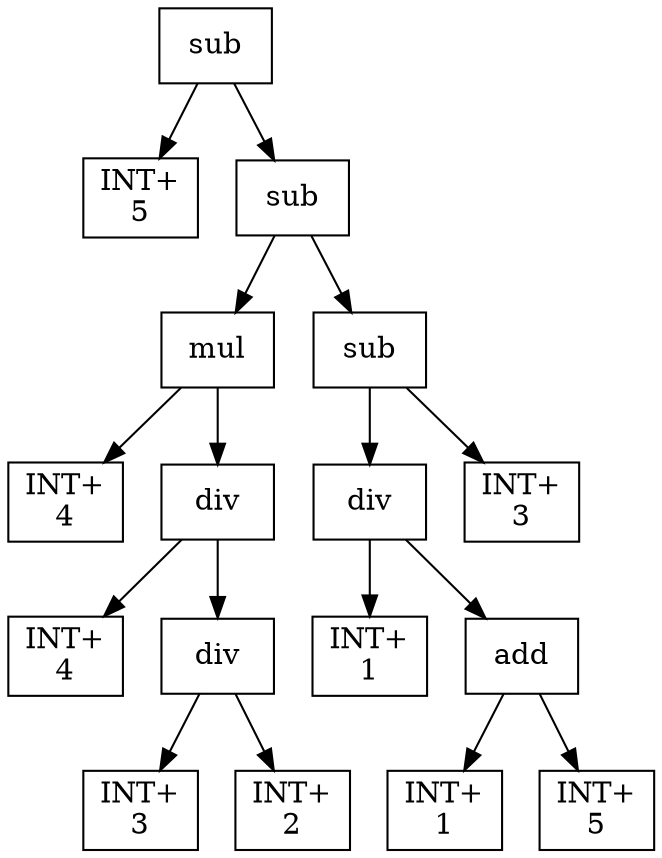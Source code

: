 digraph expr {
  node [shape=box];
  n1 [label="sub"];
  n2 [label="INT+\n5"];
  n3 [label="sub"];
  n4 [label="mul"];
  n5 [label="INT+\n4"];
  n6 [label="div"];
  n7 [label="INT+\n4"];
  n8 [label="div"];
  n9 [label="INT+\n3"];
  n10 [label="INT+\n2"];
  n8 -> n9;
  n8 -> n10;
  n6 -> n7;
  n6 -> n8;
  n4 -> n5;
  n4 -> n6;
  n11 [label="sub"];
  n12 [label="div"];
  n13 [label="INT+\n1"];
  n14 [label="add"];
  n15 [label="INT+\n1"];
  n16 [label="INT+\n5"];
  n14 -> n15;
  n14 -> n16;
  n12 -> n13;
  n12 -> n14;
  n17 [label="INT+\n3"];
  n11 -> n12;
  n11 -> n17;
  n3 -> n4;
  n3 -> n11;
  n1 -> n2;
  n1 -> n3;
}